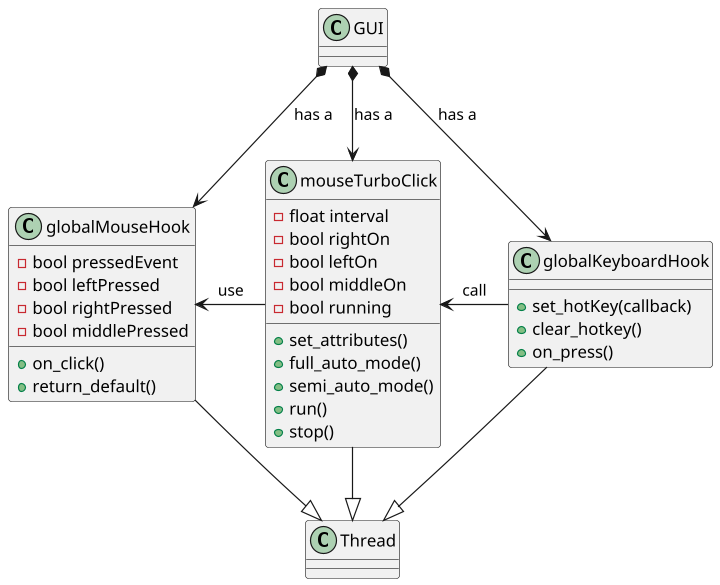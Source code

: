 @startuml
scale 1.2
class GUI
class globalMouseHook{
    - bool pressedEvent
    - bool leftPressed
    - bool rightPressed
    - bool middlePressed
    + on_click()
    + return_default()
}
class globalKeyboardHook{
    + set_hotKey(callback)
    + clear_hotkey()
    + on_press()
}
class mouseTurboClick{
    - float interval
    - bool rightOn
    - bool leftOn
    - bool middleOn
    - bool running 
    + set_attributes()
    + full_auto_mode()
    + semi_auto_mode()
    + run()
    + stop()
}

globalMouseHook --|> Thread
globalKeyboardHook --|> Thread
mouseTurboClick --|> Thread

GUI *--> globalMouseHook : has a
GUI *--> globalKeyboardHook : has a
GUI *--> mouseTurboClick : has a
mouseTurboClick -left-> globalMouseHook : use
globalKeyboardHook -left-> mouseTurboClick : call
@enduml